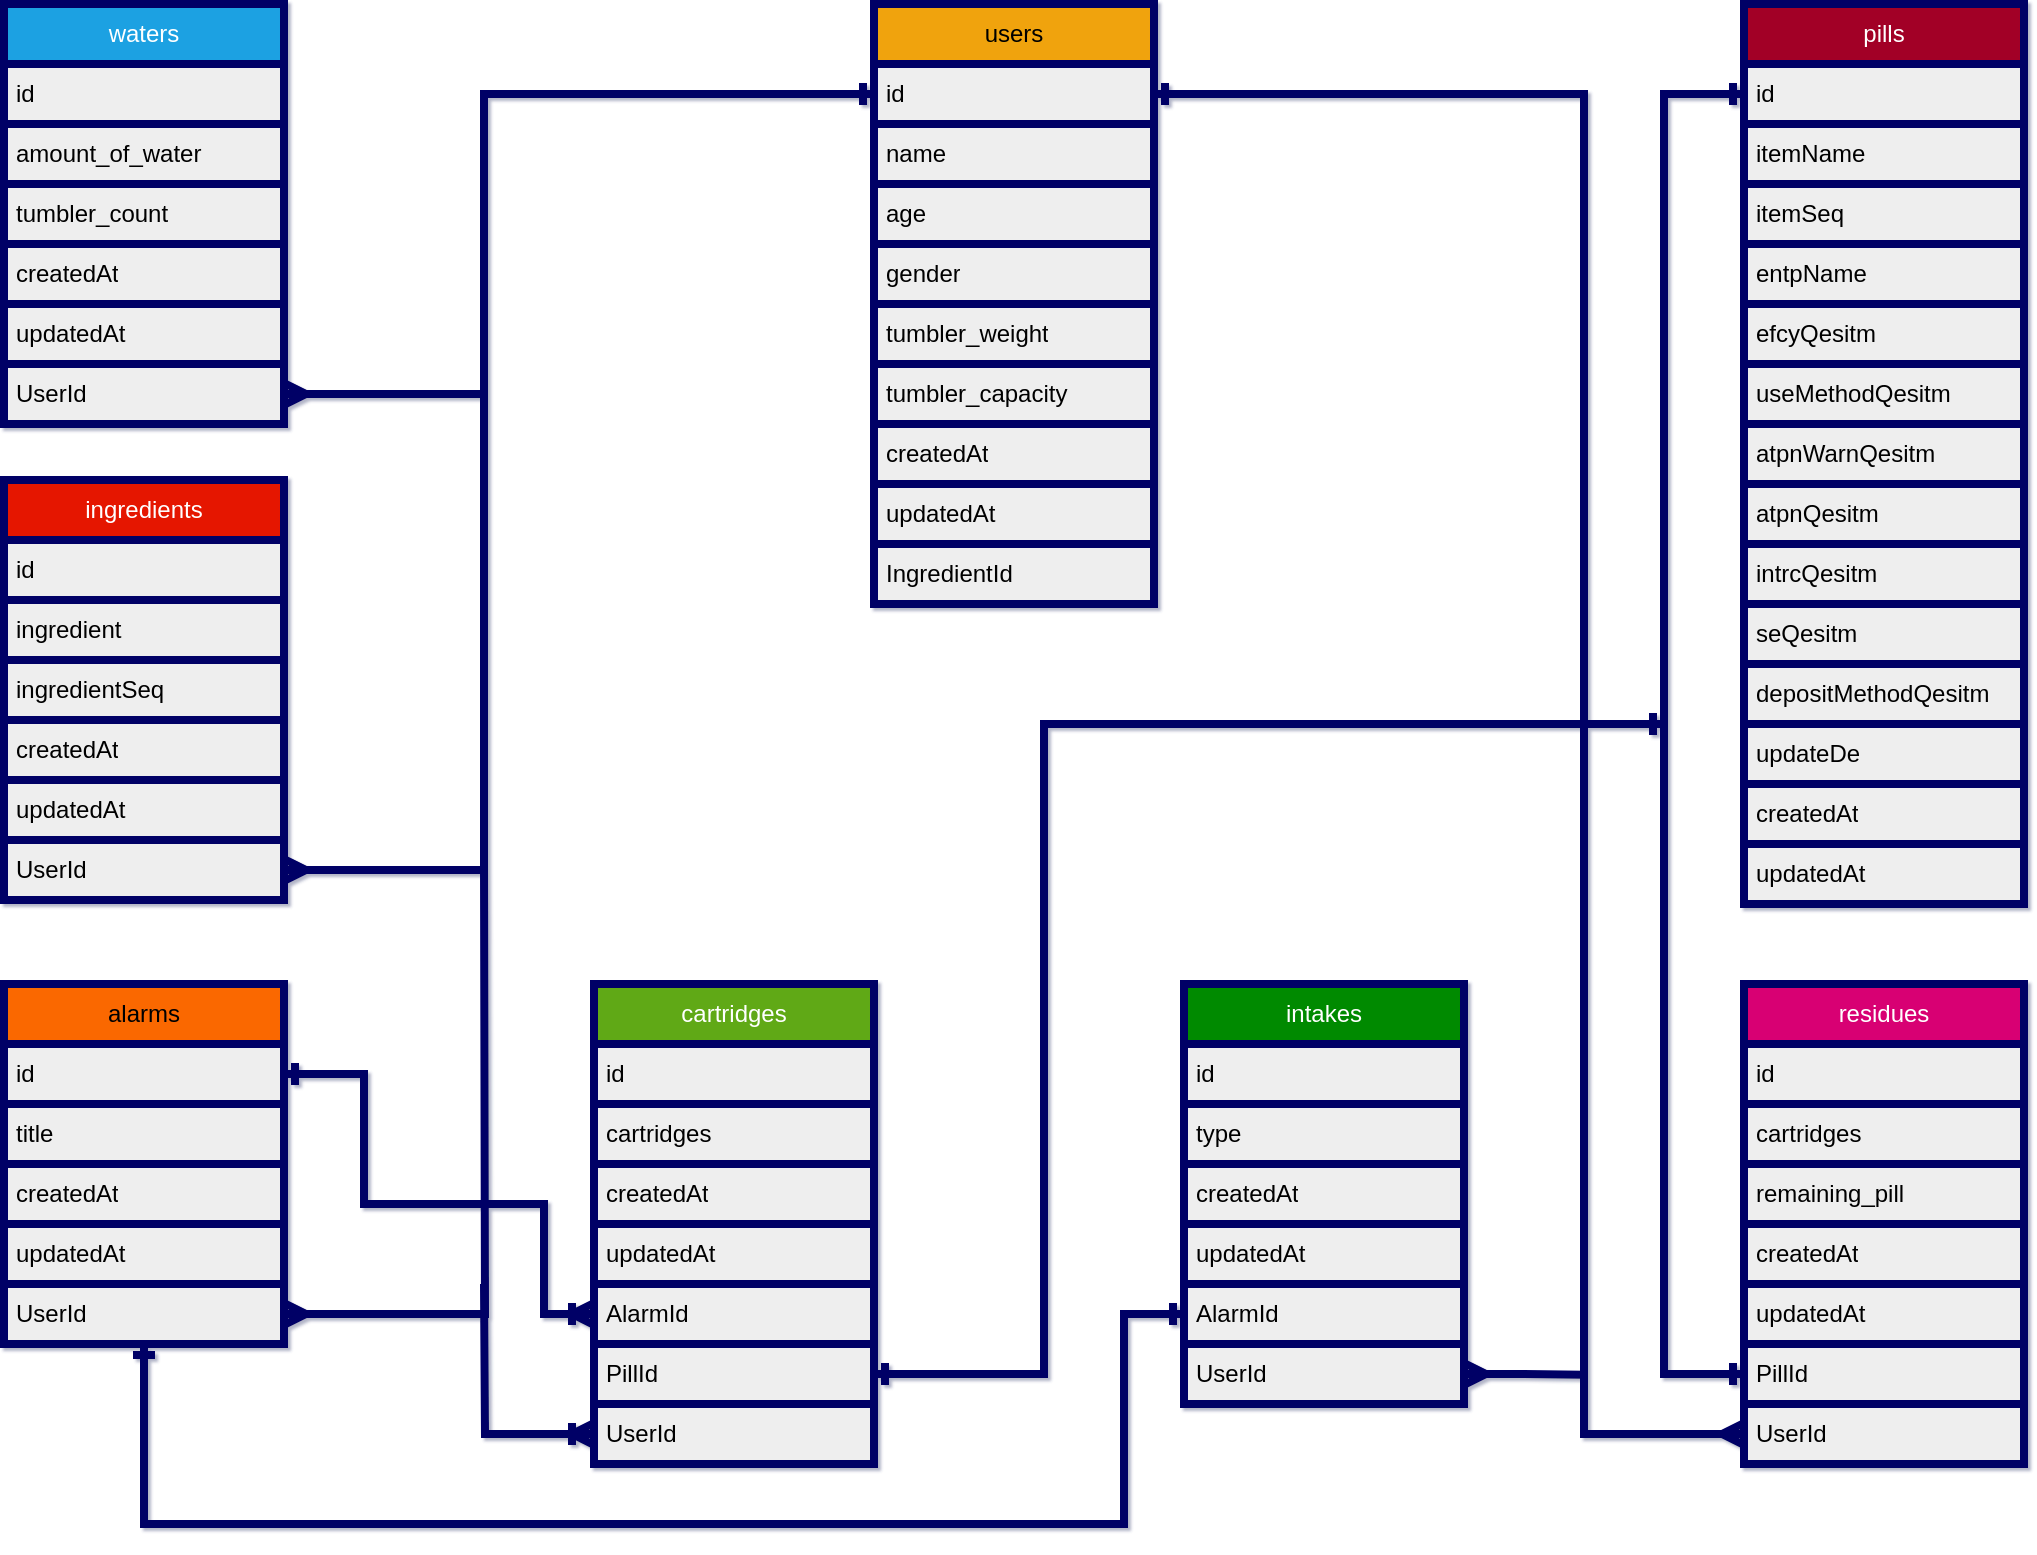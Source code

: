 <mxfile version="21.3.2" type="device">
  <diagram name="페이지-1" id="ETRThlAiUq_ah4xqEtoa">
    <mxGraphModel dx="1590" dy="928" grid="1" gridSize="10" guides="1" tooltips="1" connect="1" arrows="1" fold="1" page="1" pageScale="1" pageWidth="1169" pageHeight="827" background="#ffffff" math="0" shadow="1">
      <root>
        <mxCell id="0" />
        <mxCell id="1" parent="0" />
        <mxCell id="LGuAcs8qN6pVKjw_ZR8R-1" value="alarms" style="swimlane;fontStyle=0;childLayout=stackLayout;horizontal=1;startSize=30;horizontalStack=0;resizeParent=1;resizeParentMax=0;resizeLast=0;collapsible=1;marginBottom=0;whiteSpace=wrap;html=1;fillColor=#fa6800;fontColor=#000000;strokeColor=#000066;strokeWidth=4;" vertex="1" parent="1">
          <mxGeometry x="80" y="520" width="140" height="180" as="geometry" />
        </mxCell>
        <mxCell id="LGuAcs8qN6pVKjw_ZR8R-2" value="id" style="text;strokeColor=#000066;fillColor=#eeeeee;align=left;verticalAlign=middle;spacingLeft=4;spacingRight=4;overflow=hidden;points=[[0,0.5],[1,0.5]];portConstraint=eastwest;rotatable=0;whiteSpace=wrap;html=1;strokeWidth=4;fontColor=#000000;" vertex="1" parent="LGuAcs8qN6pVKjw_ZR8R-1">
          <mxGeometry y="30" width="140" height="30" as="geometry" />
        </mxCell>
        <mxCell id="LGuAcs8qN6pVKjw_ZR8R-3" value="title" style="text;strokeColor=#000066;fillColor=#eeeeee;align=left;verticalAlign=middle;spacingLeft=4;spacingRight=4;overflow=hidden;points=[[0,0.5],[1,0.5]];portConstraint=eastwest;rotatable=0;whiteSpace=wrap;html=1;strokeWidth=4;fontColor=#000000;" vertex="1" parent="LGuAcs8qN6pVKjw_ZR8R-1">
          <mxGeometry y="60" width="140" height="30" as="geometry" />
        </mxCell>
        <mxCell id="LGuAcs8qN6pVKjw_ZR8R-4" value="createdAt" style="text;strokeColor=#000066;fillColor=#eeeeee;align=left;verticalAlign=middle;spacingLeft=4;spacingRight=4;overflow=hidden;points=[[0,0.5],[1,0.5]];portConstraint=eastwest;rotatable=0;whiteSpace=wrap;html=1;strokeWidth=4;fontColor=#000000;" vertex="1" parent="LGuAcs8qN6pVKjw_ZR8R-1">
          <mxGeometry y="90" width="140" height="30" as="geometry" />
        </mxCell>
        <mxCell id="LGuAcs8qN6pVKjw_ZR8R-6" value="updatedAt" style="text;strokeColor=#000066;fillColor=#eeeeee;align=left;verticalAlign=middle;spacingLeft=4;spacingRight=4;overflow=hidden;points=[[0,0.5],[1,0.5]];portConstraint=eastwest;rotatable=0;whiteSpace=wrap;html=1;strokeWidth=4;fontColor=#000000;" vertex="1" parent="LGuAcs8qN6pVKjw_ZR8R-1">
          <mxGeometry y="120" width="140" height="30" as="geometry" />
        </mxCell>
        <mxCell id="LGuAcs8qN6pVKjw_ZR8R-73" style="edgeStyle=orthogonalEdgeStyle;rounded=0;orthogonalLoop=1;jettySize=auto;html=1;exitX=1;exitY=0.5;exitDx=0;exitDy=0;endArrow=none;endFill=0;startArrow=ERmany;startFill=0;strokeWidth=4;strokeColor=#000066;" edge="1" parent="LGuAcs8qN6pVKjw_ZR8R-1" source="LGuAcs8qN6pVKjw_ZR8R-7">
          <mxGeometry relative="1" as="geometry">
            <mxPoint x="240" y="-60" as="targetPoint" />
          </mxGeometry>
        </mxCell>
        <mxCell id="LGuAcs8qN6pVKjw_ZR8R-7" value="UserId" style="text;strokeColor=#000066;fillColor=#eeeeee;align=left;verticalAlign=middle;spacingLeft=4;spacingRight=4;overflow=hidden;points=[[0,0.5],[1,0.5]];portConstraint=eastwest;rotatable=0;whiteSpace=wrap;html=1;strokeWidth=4;fontColor=#000000;" vertex="1" parent="LGuAcs8qN6pVKjw_ZR8R-1">
          <mxGeometry y="150" width="140" height="30" as="geometry" />
        </mxCell>
        <mxCell id="LGuAcs8qN6pVKjw_ZR8R-5" value="cartridges" style="swimlane;fontStyle=0;childLayout=stackLayout;horizontal=1;startSize=30;horizontalStack=0;resizeParent=1;resizeParentMax=0;resizeLast=0;collapsible=1;marginBottom=0;whiteSpace=wrap;html=1;fillColor=#60a917;fontColor=#ffffff;strokeColor=#000066;strokeWidth=4;" vertex="1" parent="1">
          <mxGeometry x="375" y="520" width="140" height="240" as="geometry" />
        </mxCell>
        <mxCell id="LGuAcs8qN6pVKjw_ZR8R-8" value="id" style="text;strokeColor=#000066;fillColor=#eeeeee;align=left;verticalAlign=middle;spacingLeft=4;spacingRight=4;overflow=hidden;points=[[0,0.5],[1,0.5]];portConstraint=eastwest;rotatable=0;whiteSpace=wrap;html=1;strokeWidth=4;fontColor=#000000;" vertex="1" parent="LGuAcs8qN6pVKjw_ZR8R-5">
          <mxGeometry y="30" width="140" height="30" as="geometry" />
        </mxCell>
        <mxCell id="LGuAcs8qN6pVKjw_ZR8R-10" value="cartridges" style="text;strokeColor=#000066;fillColor=#eeeeee;align=left;verticalAlign=middle;spacingLeft=4;spacingRight=4;overflow=hidden;points=[[0,0.5],[1,0.5]];portConstraint=eastwest;rotatable=0;whiteSpace=wrap;html=1;strokeWidth=4;fontColor=#000000;" vertex="1" parent="LGuAcs8qN6pVKjw_ZR8R-5">
          <mxGeometry y="60" width="140" height="30" as="geometry" />
        </mxCell>
        <mxCell id="LGuAcs8qN6pVKjw_ZR8R-33" value="createdAt" style="text;strokeColor=#000066;fillColor=#eeeeee;align=left;verticalAlign=middle;spacingLeft=4;spacingRight=4;overflow=hidden;points=[[0,0.5],[1,0.5]];portConstraint=eastwest;rotatable=0;whiteSpace=wrap;html=1;strokeWidth=4;fontColor=#000000;" vertex="1" parent="LGuAcs8qN6pVKjw_ZR8R-5">
          <mxGeometry y="90" width="140" height="30" as="geometry" />
        </mxCell>
        <mxCell id="LGuAcs8qN6pVKjw_ZR8R-34" value="updatedAt" style="text;strokeColor=#000066;fillColor=#eeeeee;align=left;verticalAlign=middle;spacingLeft=4;spacingRight=4;overflow=hidden;points=[[0,0.5],[1,0.5]];portConstraint=eastwest;rotatable=0;whiteSpace=wrap;html=1;strokeWidth=4;fontColor=#000000;" vertex="1" parent="LGuAcs8qN6pVKjw_ZR8R-5">
          <mxGeometry y="120" width="140" height="30" as="geometry" />
        </mxCell>
        <mxCell id="LGuAcs8qN6pVKjw_ZR8R-11" value="AlarmId" style="text;strokeColor=#000066;fillColor=#eeeeee;align=left;verticalAlign=middle;spacingLeft=4;spacingRight=4;overflow=hidden;points=[[0,0.5],[1,0.5]];portConstraint=eastwest;rotatable=0;whiteSpace=wrap;html=1;strokeWidth=4;fontColor=#000000;" vertex="1" parent="LGuAcs8qN6pVKjw_ZR8R-5">
          <mxGeometry y="150" width="140" height="30" as="geometry" />
        </mxCell>
        <mxCell id="LGuAcs8qN6pVKjw_ZR8R-12" value="PillId" style="text;strokeColor=#000066;fillColor=#eeeeee;align=left;verticalAlign=middle;spacingLeft=4;spacingRight=4;overflow=hidden;points=[[0,0.5],[1,0.5]];portConstraint=eastwest;rotatable=0;whiteSpace=wrap;html=1;strokeWidth=4;fontColor=#000000;" vertex="1" parent="LGuAcs8qN6pVKjw_ZR8R-5">
          <mxGeometry y="180" width="140" height="30" as="geometry" />
        </mxCell>
        <mxCell id="LGuAcs8qN6pVKjw_ZR8R-74" style="edgeStyle=orthogonalEdgeStyle;rounded=0;orthogonalLoop=1;jettySize=auto;html=1;exitX=0;exitY=0.5;exitDx=0;exitDy=0;endArrow=none;endFill=0;startArrow=ERoneToMany;startFill=0;strokeWidth=4;strokeColor=#000066;" edge="1" parent="LGuAcs8qN6pVKjw_ZR8R-5" source="LGuAcs8qN6pVKjw_ZR8R-22">
          <mxGeometry relative="1" as="geometry">
            <mxPoint x="-55" y="150" as="targetPoint" />
          </mxGeometry>
        </mxCell>
        <mxCell id="LGuAcs8qN6pVKjw_ZR8R-22" value="UserId" style="text;strokeColor=#000066;fillColor=#eeeeee;align=left;verticalAlign=middle;spacingLeft=4;spacingRight=4;overflow=hidden;points=[[0,0.5],[1,0.5]];portConstraint=eastwest;rotatable=0;whiteSpace=wrap;html=1;strokeWidth=4;fontColor=#000000;" vertex="1" parent="LGuAcs8qN6pVKjw_ZR8R-5">
          <mxGeometry y="210" width="140" height="30" as="geometry" />
        </mxCell>
        <mxCell id="LGuAcs8qN6pVKjw_ZR8R-9" value="ingredients" style="swimlane;fontStyle=0;childLayout=stackLayout;horizontal=1;startSize=30;horizontalStack=0;resizeParent=1;resizeParentMax=0;resizeLast=0;collapsible=1;marginBottom=0;whiteSpace=wrap;html=1;fillColor=#e51400;fontColor=#ffffff;strokeColor=#000066;strokeWidth=4;" vertex="1" parent="1">
          <mxGeometry x="80" y="268" width="140" height="210" as="geometry" />
        </mxCell>
        <mxCell id="LGuAcs8qN6pVKjw_ZR8R-50" value="id" style="text;strokeColor=#000066;fillColor=#eeeeee;align=left;verticalAlign=middle;spacingLeft=4;spacingRight=4;overflow=hidden;points=[[0,0.5],[1,0.5]];portConstraint=eastwest;rotatable=0;whiteSpace=wrap;html=1;strokeWidth=4;fontColor=#000000;" vertex="1" parent="LGuAcs8qN6pVKjw_ZR8R-9">
          <mxGeometry y="30" width="140" height="30" as="geometry" />
        </mxCell>
        <mxCell id="LGuAcs8qN6pVKjw_ZR8R-47" value="ingredient" style="text;strokeColor=#000066;fillColor=#eeeeee;align=left;verticalAlign=middle;spacingLeft=4;spacingRight=4;overflow=hidden;points=[[0,0.5],[1,0.5]];portConstraint=eastwest;rotatable=0;whiteSpace=wrap;html=1;strokeWidth=4;fontColor=#000000;" vertex="1" parent="LGuAcs8qN6pVKjw_ZR8R-9">
          <mxGeometry y="60" width="140" height="30" as="geometry" />
        </mxCell>
        <mxCell id="LGuAcs8qN6pVKjw_ZR8R-48" value="ingredientSeq" style="text;strokeColor=#000066;fillColor=#eeeeee;align=left;verticalAlign=middle;spacingLeft=4;spacingRight=4;overflow=hidden;points=[[0,0.5],[1,0.5]];portConstraint=eastwest;rotatable=0;whiteSpace=wrap;html=1;strokeWidth=4;fontColor=#000000;" vertex="1" parent="LGuAcs8qN6pVKjw_ZR8R-9">
          <mxGeometry y="90" width="140" height="30" as="geometry" />
        </mxCell>
        <mxCell id="LGuAcs8qN6pVKjw_ZR8R-35" value="createdAt" style="text;strokeColor=#000066;fillColor=#eeeeee;align=left;verticalAlign=middle;spacingLeft=4;spacingRight=4;overflow=hidden;points=[[0,0.5],[1,0.5]];portConstraint=eastwest;rotatable=0;whiteSpace=wrap;html=1;strokeWidth=4;fontColor=#000000;" vertex="1" parent="LGuAcs8qN6pVKjw_ZR8R-9">
          <mxGeometry y="120" width="140" height="30" as="geometry" />
        </mxCell>
        <mxCell id="LGuAcs8qN6pVKjw_ZR8R-36" value="updatedAt" style="text;strokeColor=#000066;fillColor=#eeeeee;align=left;verticalAlign=middle;spacingLeft=4;spacingRight=4;overflow=hidden;points=[[0,0.5],[1,0.5]];portConstraint=eastwest;rotatable=0;whiteSpace=wrap;html=1;strokeWidth=4;fontColor=#000000;" vertex="1" parent="LGuAcs8qN6pVKjw_ZR8R-9">
          <mxGeometry y="150" width="140" height="30" as="geometry" />
        </mxCell>
        <mxCell id="LGuAcs8qN6pVKjw_ZR8R-72" style="edgeStyle=orthogonalEdgeStyle;rounded=0;orthogonalLoop=1;jettySize=auto;html=1;strokeColor=#000066;exitX=1;exitY=0.5;exitDx=0;exitDy=0;startArrow=ERmany;startFill=0;endArrow=none;endFill=0;strokeWidth=4;" edge="1" parent="LGuAcs8qN6pVKjw_ZR8R-9" source="LGuAcs8qN6pVKjw_ZR8R-49">
          <mxGeometry relative="1" as="geometry">
            <mxPoint x="240" y="-48" as="targetPoint" />
            <mxPoint x="160" y="192" as="sourcePoint" />
            <Array as="points">
              <mxPoint x="240" y="195" />
            </Array>
          </mxGeometry>
        </mxCell>
        <mxCell id="LGuAcs8qN6pVKjw_ZR8R-49" value="UserId" style="text;strokeColor=#000066;fillColor=#eeeeee;align=left;verticalAlign=middle;spacingLeft=4;spacingRight=4;overflow=hidden;points=[[0,0.5],[1,0.5]];portConstraint=eastwest;rotatable=0;whiteSpace=wrap;html=1;strokeWidth=4;fontColor=#000000;" vertex="1" parent="LGuAcs8qN6pVKjw_ZR8R-9">
          <mxGeometry y="180" width="140" height="30" as="geometry" />
        </mxCell>
        <mxCell id="LGuAcs8qN6pVKjw_ZR8R-13" value="intakes" style="swimlane;fontStyle=0;childLayout=stackLayout;horizontal=1;startSize=30;horizontalStack=0;resizeParent=1;resizeParentMax=0;resizeLast=0;collapsible=1;marginBottom=0;whiteSpace=wrap;html=1;fillColor=#008a00;fontColor=#ffffff;strokeColor=#000066;strokeWidth=4;" vertex="1" parent="1">
          <mxGeometry x="670" y="520" width="140" height="210" as="geometry" />
        </mxCell>
        <mxCell id="LGuAcs8qN6pVKjw_ZR8R-14" value="id" style="text;strokeColor=#000066;fillColor=#eeeeee;align=left;verticalAlign=middle;spacingLeft=4;spacingRight=4;overflow=hidden;points=[[0,0.5],[1,0.5]];portConstraint=eastwest;rotatable=0;whiteSpace=wrap;html=1;strokeWidth=4;fontColor=#000000;" vertex="1" parent="LGuAcs8qN6pVKjw_ZR8R-13">
          <mxGeometry y="30" width="140" height="30" as="geometry" />
        </mxCell>
        <mxCell id="LGuAcs8qN6pVKjw_ZR8R-15" value="type" style="text;strokeColor=#000066;fillColor=#eeeeee;align=left;verticalAlign=middle;spacingLeft=4;spacingRight=4;overflow=hidden;points=[[0,0.5],[1,0.5]];portConstraint=eastwest;rotatable=0;whiteSpace=wrap;html=1;strokeWidth=4;fontColor=#000000;" vertex="1" parent="LGuAcs8qN6pVKjw_ZR8R-13">
          <mxGeometry y="60" width="140" height="30" as="geometry" />
        </mxCell>
        <mxCell id="LGuAcs8qN6pVKjw_ZR8R-44" value="createdAt" style="text;strokeColor=#000066;fillColor=#eeeeee;align=left;verticalAlign=middle;spacingLeft=4;spacingRight=4;overflow=hidden;points=[[0,0.5],[1,0.5]];portConstraint=eastwest;rotatable=0;whiteSpace=wrap;html=1;strokeWidth=4;fontColor=#000000;" vertex="1" parent="LGuAcs8qN6pVKjw_ZR8R-13">
          <mxGeometry y="90" width="140" height="30" as="geometry" />
        </mxCell>
        <mxCell id="LGuAcs8qN6pVKjw_ZR8R-37" value="updatedAt" style="text;strokeColor=#000066;fillColor=#eeeeee;align=left;verticalAlign=middle;spacingLeft=4;spacingRight=4;overflow=hidden;points=[[0,0.5],[1,0.5]];portConstraint=eastwest;rotatable=0;whiteSpace=wrap;html=1;strokeWidth=4;fontColor=#000000;" vertex="1" parent="LGuAcs8qN6pVKjw_ZR8R-13">
          <mxGeometry y="120" width="140" height="30" as="geometry" />
        </mxCell>
        <mxCell id="LGuAcs8qN6pVKjw_ZR8R-16" value="AlarmId" style="text;strokeColor=#000066;fillColor=#eeeeee;align=left;verticalAlign=middle;spacingLeft=4;spacingRight=4;overflow=hidden;points=[[0,0.5],[1,0.5]];portConstraint=eastwest;rotatable=0;whiteSpace=wrap;html=1;strokeWidth=4;fontColor=#000000;" vertex="1" parent="LGuAcs8qN6pVKjw_ZR8R-13">
          <mxGeometry y="150" width="140" height="30" as="geometry" />
        </mxCell>
        <mxCell id="LGuAcs8qN6pVKjw_ZR8R-78" style="edgeStyle=orthogonalEdgeStyle;rounded=0;orthogonalLoop=1;jettySize=auto;html=1;exitX=1;exitY=0.5;exitDx=0;exitDy=0;endArrow=none;endFill=0;startArrow=ERmany;startFill=0;strokeWidth=4;strokeColor=#000066;" edge="1" parent="LGuAcs8qN6pVKjw_ZR8R-13" source="LGuAcs8qN6pVKjw_ZR8R-18">
          <mxGeometry relative="1" as="geometry">
            <mxPoint x="200" y="195.429" as="targetPoint" />
          </mxGeometry>
        </mxCell>
        <mxCell id="LGuAcs8qN6pVKjw_ZR8R-18" value="UserId" style="text;strokeColor=#000066;fillColor=#eeeeee;align=left;verticalAlign=middle;spacingLeft=4;spacingRight=4;overflow=hidden;points=[[0,0.5],[1,0.5]];portConstraint=eastwest;rotatable=0;whiteSpace=wrap;html=1;strokeWidth=4;fontColor=#000000;" vertex="1" parent="LGuAcs8qN6pVKjw_ZR8R-13">
          <mxGeometry y="180" width="140" height="30" as="geometry" />
        </mxCell>
        <mxCell id="LGuAcs8qN6pVKjw_ZR8R-17" value="pills" style="swimlane;fontStyle=0;childLayout=stackLayout;horizontal=1;startSize=30;horizontalStack=0;resizeParent=1;resizeParentMax=0;resizeLast=0;collapsible=1;marginBottom=0;whiteSpace=wrap;html=1;fillColor=#a20025;fontColor=#ffffff;strokeColor=#000066;strokeWidth=4;" vertex="1" parent="1">
          <mxGeometry x="950" y="30" width="140" height="450" as="geometry" />
        </mxCell>
        <mxCell id="LGuAcs8qN6pVKjw_ZR8R-19" value="id" style="text;strokeColor=#000066;fillColor=#eeeeee;align=left;verticalAlign=middle;spacingLeft=4;spacingRight=4;overflow=hidden;points=[[0,0.5],[1,0.5]];portConstraint=eastwest;rotatable=0;whiteSpace=wrap;html=1;strokeWidth=4;fontColor=#000000;" vertex="1" parent="LGuAcs8qN6pVKjw_ZR8R-17">
          <mxGeometry y="30" width="140" height="30" as="geometry" />
        </mxCell>
        <mxCell id="LGuAcs8qN6pVKjw_ZR8R-20" value="itemName" style="text;strokeColor=#000066;fillColor=#eeeeee;align=left;verticalAlign=middle;spacingLeft=4;spacingRight=4;overflow=hidden;points=[[0,0.5],[1,0.5]];portConstraint=eastwest;rotatable=0;whiteSpace=wrap;html=1;strokeWidth=4;fontColor=#000000;" vertex="1" parent="LGuAcs8qN6pVKjw_ZR8R-17">
          <mxGeometry y="60" width="140" height="30" as="geometry" />
        </mxCell>
        <mxCell id="LGuAcs8qN6pVKjw_ZR8R-57" value="itemSeq" style="text;strokeColor=#000066;fillColor=#eeeeee;align=left;verticalAlign=middle;spacingLeft=4;spacingRight=4;overflow=hidden;points=[[0,0.5],[1,0.5]];portConstraint=eastwest;rotatable=0;whiteSpace=wrap;html=1;strokeWidth=4;fontColor=#000000;" vertex="1" parent="LGuAcs8qN6pVKjw_ZR8R-17">
          <mxGeometry y="90" width="140" height="30" as="geometry" />
        </mxCell>
        <mxCell id="LGuAcs8qN6pVKjw_ZR8R-56" value="entpName" style="text;strokeColor=#000066;fillColor=#eeeeee;align=left;verticalAlign=middle;spacingLeft=4;spacingRight=4;overflow=hidden;points=[[0,0.5],[1,0.5]];portConstraint=eastwest;rotatable=0;whiteSpace=wrap;html=1;strokeWidth=4;fontColor=#000000;" vertex="1" parent="LGuAcs8qN6pVKjw_ZR8R-17">
          <mxGeometry y="120" width="140" height="30" as="geometry" />
        </mxCell>
        <mxCell id="LGuAcs8qN6pVKjw_ZR8R-55" value="efcyQesitm" style="text;strokeColor=#000066;fillColor=#eeeeee;align=left;verticalAlign=middle;spacingLeft=4;spacingRight=4;overflow=hidden;points=[[0,0.5],[1,0.5]];portConstraint=eastwest;rotatable=0;whiteSpace=wrap;html=1;strokeWidth=4;fontColor=#000000;" vertex="1" parent="LGuAcs8qN6pVKjw_ZR8R-17">
          <mxGeometry y="150" width="140" height="30" as="geometry" />
        </mxCell>
        <mxCell id="LGuAcs8qN6pVKjw_ZR8R-52" value="useMethodQesitm" style="text;strokeColor=#000066;fillColor=#eeeeee;align=left;verticalAlign=middle;spacingLeft=4;spacingRight=4;overflow=hidden;points=[[0,0.5],[1,0.5]];portConstraint=eastwest;rotatable=0;whiteSpace=wrap;html=1;strokeWidth=4;fontColor=#000000;" vertex="1" parent="LGuAcs8qN6pVKjw_ZR8R-17">
          <mxGeometry y="180" width="140" height="30" as="geometry" />
        </mxCell>
        <mxCell id="LGuAcs8qN6pVKjw_ZR8R-51" value="atpnWarnQesitm" style="text;strokeColor=#000066;fillColor=#eeeeee;align=left;verticalAlign=middle;spacingLeft=4;spacingRight=4;overflow=hidden;points=[[0,0.5],[1,0.5]];portConstraint=eastwest;rotatable=0;whiteSpace=wrap;html=1;strokeWidth=4;fontColor=#000000;" vertex="1" parent="LGuAcs8qN6pVKjw_ZR8R-17">
          <mxGeometry y="210" width="140" height="30" as="geometry" />
        </mxCell>
        <mxCell id="LGuAcs8qN6pVKjw_ZR8R-54" value="atpnQesitm" style="text;strokeColor=#000066;fillColor=#eeeeee;align=left;verticalAlign=middle;spacingLeft=4;spacingRight=4;overflow=hidden;points=[[0,0.5],[1,0.5]];portConstraint=eastwest;rotatable=0;whiteSpace=wrap;html=1;strokeWidth=4;fontColor=#000000;" vertex="1" parent="LGuAcs8qN6pVKjw_ZR8R-17">
          <mxGeometry y="240" width="140" height="30" as="geometry" />
        </mxCell>
        <mxCell id="LGuAcs8qN6pVKjw_ZR8R-53" value="intrcQesitm" style="text;strokeColor=#000066;fillColor=#eeeeee;align=left;verticalAlign=middle;spacingLeft=4;spacingRight=4;overflow=hidden;points=[[0,0.5],[1,0.5]];portConstraint=eastwest;rotatable=0;whiteSpace=wrap;html=1;strokeWidth=4;fontColor=#000000;" vertex="1" parent="LGuAcs8qN6pVKjw_ZR8R-17">
          <mxGeometry y="270" width="140" height="30" as="geometry" />
        </mxCell>
        <mxCell id="LGuAcs8qN6pVKjw_ZR8R-58" value="seQesitm" style="text;strokeColor=#000066;fillColor=#eeeeee;align=left;verticalAlign=middle;spacingLeft=4;spacingRight=4;overflow=hidden;points=[[0,0.5],[1,0.5]];portConstraint=eastwest;rotatable=0;whiteSpace=wrap;html=1;strokeWidth=4;fontColor=#000000;" vertex="1" parent="LGuAcs8qN6pVKjw_ZR8R-17">
          <mxGeometry y="300" width="140" height="30" as="geometry" />
        </mxCell>
        <mxCell id="LGuAcs8qN6pVKjw_ZR8R-59" value="depositMethodQesitm" style="text;strokeColor=#000066;fillColor=#eeeeee;align=left;verticalAlign=middle;spacingLeft=4;spacingRight=4;overflow=hidden;points=[[0,0.5],[1,0.5]];portConstraint=eastwest;rotatable=0;whiteSpace=wrap;html=1;strokeWidth=4;fontColor=#000000;" vertex="1" parent="LGuAcs8qN6pVKjw_ZR8R-17">
          <mxGeometry y="330" width="140" height="30" as="geometry" />
        </mxCell>
        <mxCell id="LGuAcs8qN6pVKjw_ZR8R-60" value="updateDe" style="text;strokeColor=#000066;fillColor=#eeeeee;align=left;verticalAlign=middle;spacingLeft=4;spacingRight=4;overflow=hidden;points=[[0,0.5],[1,0.5]];portConstraint=eastwest;rotatable=0;whiteSpace=wrap;html=1;strokeWidth=4;fontColor=#000000;" vertex="1" parent="LGuAcs8qN6pVKjw_ZR8R-17">
          <mxGeometry y="360" width="140" height="30" as="geometry" />
        </mxCell>
        <mxCell id="LGuAcs8qN6pVKjw_ZR8R-43" value="createdAt" style="text;strokeColor=#000066;fillColor=#eeeeee;align=left;verticalAlign=middle;spacingLeft=4;spacingRight=4;overflow=hidden;points=[[0,0.5],[1,0.5]];portConstraint=eastwest;rotatable=0;whiteSpace=wrap;html=1;strokeWidth=4;fontColor=#000000;" vertex="1" parent="LGuAcs8qN6pVKjw_ZR8R-17">
          <mxGeometry y="390" width="140" height="30" as="geometry" />
        </mxCell>
        <mxCell id="LGuAcs8qN6pVKjw_ZR8R-38" value="updatedAt" style="text;strokeColor=#000066;fillColor=#eeeeee;align=left;verticalAlign=middle;spacingLeft=4;spacingRight=4;overflow=hidden;points=[[0,0.5],[1,0.5]];portConstraint=eastwest;rotatable=0;whiteSpace=wrap;html=1;strokeWidth=4;fontColor=#000000;" vertex="1" parent="LGuAcs8qN6pVKjw_ZR8R-17">
          <mxGeometry y="420" width="140" height="30" as="geometry" />
        </mxCell>
        <mxCell id="LGuAcs8qN6pVKjw_ZR8R-21" value="residues" style="swimlane;fontStyle=0;childLayout=stackLayout;horizontal=1;startSize=30;horizontalStack=0;resizeParent=1;resizeParentMax=0;resizeLast=0;collapsible=1;marginBottom=0;whiteSpace=wrap;html=1;fillColor=#d80073;fontColor=#ffffff;strokeColor=#000066;strokeWidth=4;" vertex="1" parent="1">
          <mxGeometry x="950" y="520" width="140" height="240" as="geometry" />
        </mxCell>
        <mxCell id="LGuAcs8qN6pVKjw_ZR8R-23" value="id" style="text;strokeColor=#000066;fillColor=#eeeeee;align=left;verticalAlign=middle;spacingLeft=4;spacingRight=4;overflow=hidden;points=[[0,0.5],[1,0.5]];portConstraint=eastwest;rotatable=0;whiteSpace=wrap;html=1;strokeWidth=4;fontColor=#000000;" vertex="1" parent="LGuAcs8qN6pVKjw_ZR8R-21">
          <mxGeometry y="30" width="140" height="30" as="geometry" />
        </mxCell>
        <mxCell id="LGuAcs8qN6pVKjw_ZR8R-61" value="cartridges" style="text;strokeColor=#000066;fillColor=#eeeeee;align=left;verticalAlign=middle;spacingLeft=4;spacingRight=4;overflow=hidden;points=[[0,0.5],[1,0.5]];portConstraint=eastwest;rotatable=0;whiteSpace=wrap;html=1;strokeWidth=4;fontColor=#000000;" vertex="1" parent="LGuAcs8qN6pVKjw_ZR8R-21">
          <mxGeometry y="60" width="140" height="30" as="geometry" />
        </mxCell>
        <mxCell id="LGuAcs8qN6pVKjw_ZR8R-24" value="remaining_pill" style="text;strokeColor=#000066;fillColor=#eeeeee;align=left;verticalAlign=middle;spacingLeft=4;spacingRight=4;overflow=hidden;points=[[0,0.5],[1,0.5]];portConstraint=eastwest;rotatable=0;whiteSpace=wrap;html=1;strokeWidth=4;fontColor=#000000;" vertex="1" parent="LGuAcs8qN6pVKjw_ZR8R-21">
          <mxGeometry y="90" width="140" height="30" as="geometry" />
        </mxCell>
        <mxCell id="LGuAcs8qN6pVKjw_ZR8R-42" value="createdAt" style="text;strokeColor=#000066;fillColor=#eeeeee;align=left;verticalAlign=middle;spacingLeft=4;spacingRight=4;overflow=hidden;points=[[0,0.5],[1,0.5]];portConstraint=eastwest;rotatable=0;whiteSpace=wrap;html=1;strokeWidth=4;fontColor=#000000;" vertex="1" parent="LGuAcs8qN6pVKjw_ZR8R-21">
          <mxGeometry y="120" width="140" height="30" as="geometry" />
        </mxCell>
        <mxCell id="LGuAcs8qN6pVKjw_ZR8R-39" value="updatedAt" style="text;strokeColor=#000066;fillColor=#eeeeee;align=left;verticalAlign=middle;spacingLeft=4;spacingRight=4;overflow=hidden;points=[[0,0.5],[1,0.5]];portConstraint=eastwest;rotatable=0;whiteSpace=wrap;html=1;strokeWidth=4;fontColor=#000000;" vertex="1" parent="LGuAcs8qN6pVKjw_ZR8R-21">
          <mxGeometry y="150" width="140" height="30" as="geometry" />
        </mxCell>
        <mxCell id="LGuAcs8qN6pVKjw_ZR8R-64" value="PillId" style="text;strokeColor=#000066;fillColor=#eeeeee;align=left;verticalAlign=middle;spacingLeft=4;spacingRight=4;overflow=hidden;points=[[0,0.5],[1,0.5]];portConstraint=eastwest;rotatable=0;whiteSpace=wrap;html=1;strokeWidth=4;fontColor=#000000;" vertex="1" parent="LGuAcs8qN6pVKjw_ZR8R-21">
          <mxGeometry y="180" width="140" height="30" as="geometry" />
        </mxCell>
        <mxCell id="LGuAcs8qN6pVKjw_ZR8R-63" value="UserId" style="text;strokeColor=#000066;fillColor=#eeeeee;align=left;verticalAlign=middle;spacingLeft=4;spacingRight=4;overflow=hidden;points=[[0,0.5],[1,0.5]];portConstraint=eastwest;rotatable=0;whiteSpace=wrap;html=1;strokeWidth=4;fontColor=#000000;" vertex="1" parent="LGuAcs8qN6pVKjw_ZR8R-21">
          <mxGeometry y="210" width="140" height="30" as="geometry" />
        </mxCell>
        <mxCell id="LGuAcs8qN6pVKjw_ZR8R-25" value="users" style="swimlane;fontStyle=0;childLayout=stackLayout;horizontal=1;startSize=30;horizontalStack=0;resizeParent=1;resizeParentMax=0;resizeLast=0;collapsible=1;marginBottom=0;whiteSpace=wrap;html=1;fillColor=#f0a30a;fontColor=#000000;strokeColor=#000066;strokeWidth=4;" vertex="1" parent="1">
          <mxGeometry x="515" y="30" width="140" height="300" as="geometry" />
        </mxCell>
        <mxCell id="LGuAcs8qN6pVKjw_ZR8R-26" value="id" style="text;strokeColor=#000066;fillColor=#eeeeee;align=left;verticalAlign=middle;spacingLeft=4;spacingRight=4;overflow=hidden;points=[[0,0.5],[1,0.5]];portConstraint=eastwest;rotatable=0;whiteSpace=wrap;html=1;strokeWidth=4;fontColor=#000000;" vertex="1" parent="LGuAcs8qN6pVKjw_ZR8R-25">
          <mxGeometry y="30" width="140" height="30" as="geometry" />
        </mxCell>
        <mxCell id="LGuAcs8qN6pVKjw_ZR8R-62" value="name" style="text;strokeColor=#000066;fillColor=#eeeeee;align=left;verticalAlign=middle;spacingLeft=4;spacingRight=4;overflow=hidden;points=[[0,0.5],[1,0.5]];portConstraint=eastwest;rotatable=0;whiteSpace=wrap;html=1;strokeWidth=4;fontColor=#000000;" vertex="1" parent="LGuAcs8qN6pVKjw_ZR8R-25">
          <mxGeometry y="60" width="140" height="30" as="geometry" />
        </mxCell>
        <mxCell id="LGuAcs8qN6pVKjw_ZR8R-68" value="age" style="text;strokeColor=#000066;fillColor=#eeeeee;align=left;verticalAlign=middle;spacingLeft=4;spacingRight=4;overflow=hidden;points=[[0,0.5],[1,0.5]];portConstraint=eastwest;rotatable=0;whiteSpace=wrap;html=1;strokeWidth=4;fontColor=#000000;" vertex="1" parent="LGuAcs8qN6pVKjw_ZR8R-25">
          <mxGeometry y="90" width="140" height="30" as="geometry" />
        </mxCell>
        <mxCell id="LGuAcs8qN6pVKjw_ZR8R-67" value="gender" style="text;strokeColor=#000066;fillColor=#eeeeee;align=left;verticalAlign=middle;spacingLeft=4;spacingRight=4;overflow=hidden;points=[[0,0.5],[1,0.5]];portConstraint=eastwest;rotatable=0;whiteSpace=wrap;html=1;strokeWidth=4;fontColor=#000000;" vertex="1" parent="LGuAcs8qN6pVKjw_ZR8R-25">
          <mxGeometry y="120" width="140" height="30" as="geometry" />
        </mxCell>
        <mxCell id="LGuAcs8qN6pVKjw_ZR8R-66" value="tumbler_weight" style="text;strokeColor=#000066;fillColor=#eeeeee;align=left;verticalAlign=middle;spacingLeft=4;spacingRight=4;overflow=hidden;points=[[0,0.5],[1,0.5]];portConstraint=eastwest;rotatable=0;whiteSpace=wrap;html=1;strokeWidth=4;fontColor=#000000;" vertex="1" parent="LGuAcs8qN6pVKjw_ZR8R-25">
          <mxGeometry y="150" width="140" height="30" as="geometry" />
        </mxCell>
        <mxCell id="LGuAcs8qN6pVKjw_ZR8R-65" value="tumbler_capacity" style="text;strokeColor=#000066;fillColor=#eeeeee;align=left;verticalAlign=middle;spacingLeft=4;spacingRight=4;overflow=hidden;points=[[0,0.5],[1,0.5]];portConstraint=eastwest;rotatable=0;whiteSpace=wrap;html=1;strokeWidth=4;fontColor=#000000;" vertex="1" parent="LGuAcs8qN6pVKjw_ZR8R-25">
          <mxGeometry y="180" width="140" height="30" as="geometry" />
        </mxCell>
        <mxCell id="LGuAcs8qN6pVKjw_ZR8R-46" value="createdAt" style="text;strokeColor=#000066;fillColor=#eeeeee;align=left;verticalAlign=middle;spacingLeft=4;spacingRight=4;overflow=hidden;points=[[0,0.5],[1,0.5]];portConstraint=eastwest;rotatable=0;whiteSpace=wrap;html=1;strokeWidth=4;fontColor=#000000;" vertex="1" parent="LGuAcs8qN6pVKjw_ZR8R-25">
          <mxGeometry y="210" width="140" height="30" as="geometry" />
        </mxCell>
        <mxCell id="LGuAcs8qN6pVKjw_ZR8R-40" value="updatedAt" style="text;strokeColor=#000066;fillColor=#eeeeee;align=left;verticalAlign=middle;spacingLeft=4;spacingRight=4;overflow=hidden;points=[[0,0.5],[1,0.5]];portConstraint=eastwest;rotatable=0;whiteSpace=wrap;html=1;strokeWidth=4;fontColor=#000000;" vertex="1" parent="LGuAcs8qN6pVKjw_ZR8R-25">
          <mxGeometry y="240" width="140" height="30" as="geometry" />
        </mxCell>
        <mxCell id="LGuAcs8qN6pVKjw_ZR8R-28" value="IngredientId" style="text;strokeColor=#000066;fillColor=#eeeeee;align=left;verticalAlign=middle;spacingLeft=4;spacingRight=4;overflow=hidden;points=[[0,0.5],[1,0.5]];portConstraint=eastwest;rotatable=0;whiteSpace=wrap;html=1;strokeWidth=4;fontColor=#000000;" vertex="1" parent="LGuAcs8qN6pVKjw_ZR8R-25">
          <mxGeometry y="270" width="140" height="30" as="geometry" />
        </mxCell>
        <mxCell id="LGuAcs8qN6pVKjw_ZR8R-29" value="waters" style="swimlane;fontStyle=0;childLayout=stackLayout;horizontal=1;startSize=30;horizontalStack=0;resizeParent=1;resizeParentMax=0;resizeLast=0;collapsible=1;marginBottom=0;whiteSpace=wrap;html=1;fillColor=#1ba1e2;strokeColor=#000066;fontColor=#ffffff;strokeWidth=4;" vertex="1" parent="1">
          <mxGeometry x="80" y="30" width="140" height="210" as="geometry" />
        </mxCell>
        <mxCell id="LGuAcs8qN6pVKjw_ZR8R-30" value="id" style="text;strokeColor=#000066;fillColor=#eeeeee;align=left;verticalAlign=middle;spacingLeft=4;spacingRight=4;overflow=hidden;points=[[0,0.5],[1,0.5]];portConstraint=eastwest;rotatable=0;whiteSpace=wrap;html=1;strokeWidth=4;fontColor=#000000;" vertex="1" parent="LGuAcs8qN6pVKjw_ZR8R-29">
          <mxGeometry y="30" width="140" height="30" as="geometry" />
        </mxCell>
        <mxCell id="LGuAcs8qN6pVKjw_ZR8R-31" value="amount_of_water" style="text;strokeColor=#000066;fillColor=#eeeeee;align=left;verticalAlign=middle;spacingLeft=4;spacingRight=4;overflow=hidden;points=[[0,0.5],[1,0.5]];portConstraint=eastwest;rotatable=0;whiteSpace=wrap;html=1;strokeWidth=4;fontColor=#000000;" vertex="1" parent="LGuAcs8qN6pVKjw_ZR8R-29">
          <mxGeometry y="60" width="140" height="30" as="geometry" />
        </mxCell>
        <mxCell id="LGuAcs8qN6pVKjw_ZR8R-32" value="tumbler_count" style="text;strokeColor=#000066;fillColor=#eeeeee;align=left;verticalAlign=middle;spacingLeft=4;spacingRight=4;overflow=hidden;points=[[0,0.5],[1,0.5]];portConstraint=eastwest;rotatable=0;whiteSpace=wrap;html=1;strokeWidth=4;fontColor=#000000;" vertex="1" parent="LGuAcs8qN6pVKjw_ZR8R-29">
          <mxGeometry y="90" width="140" height="30" as="geometry" />
        </mxCell>
        <mxCell id="LGuAcs8qN6pVKjw_ZR8R-45" value="createdAt" style="text;strokeColor=#000066;fillColor=#eeeeee;align=left;verticalAlign=middle;spacingLeft=4;spacingRight=4;overflow=hidden;points=[[0,0.5],[1,0.5]];portConstraint=eastwest;rotatable=0;whiteSpace=wrap;html=1;strokeWidth=4;fontColor=#000000;" vertex="1" parent="LGuAcs8qN6pVKjw_ZR8R-29">
          <mxGeometry y="120" width="140" height="30" as="geometry" />
        </mxCell>
        <mxCell id="LGuAcs8qN6pVKjw_ZR8R-41" value="updatedAt" style="text;strokeColor=#000066;fillColor=#eeeeee;align=left;verticalAlign=middle;spacingLeft=4;spacingRight=4;overflow=hidden;points=[[0,0.5],[1,0.5]];portConstraint=eastwest;rotatable=0;whiteSpace=wrap;html=1;strokeWidth=4;fontColor=#000000;" vertex="1" parent="LGuAcs8qN6pVKjw_ZR8R-29">
          <mxGeometry y="150" width="140" height="30" as="geometry" />
        </mxCell>
        <mxCell id="LGuAcs8qN6pVKjw_ZR8R-69" value="UserId" style="text;strokeColor=#000066;fillColor=#eeeeee;align=left;verticalAlign=middle;spacingLeft=4;spacingRight=4;overflow=hidden;points=[[0,0.5],[1,0.5]];portConstraint=eastwest;rotatable=0;whiteSpace=wrap;html=1;strokeWidth=4;fontColor=#000000;" vertex="1" parent="LGuAcs8qN6pVKjw_ZR8R-29">
          <mxGeometry y="180" width="140" height="30" as="geometry" />
        </mxCell>
        <mxCell id="LGuAcs8qN6pVKjw_ZR8R-71" style="edgeStyle=orthogonalEdgeStyle;rounded=0;orthogonalLoop=1;jettySize=auto;html=1;exitX=0;exitY=0.5;exitDx=0;exitDy=0;entryX=1;entryY=0.5;entryDx=0;entryDy=0;endArrow=ERmany;endFill=0;startArrow=ERone;startFill=0;strokeWidth=4;strokeColor=#000066;" edge="1" parent="1" source="LGuAcs8qN6pVKjw_ZR8R-26" target="LGuAcs8qN6pVKjw_ZR8R-69">
          <mxGeometry relative="1" as="geometry">
            <Array as="points">
              <mxPoint x="320" y="75" />
              <mxPoint x="320" y="225" />
            </Array>
          </mxGeometry>
        </mxCell>
        <mxCell id="LGuAcs8qN6pVKjw_ZR8R-77" style="edgeStyle=orthogonalEdgeStyle;rounded=0;orthogonalLoop=1;jettySize=auto;html=1;exitX=1;exitY=0.5;exitDx=0;exitDy=0;startArrow=ERone;startFill=0;endArrow=ERmany;endFill=0;strokeWidth=4;strokeColor=#000066;" edge="1" parent="1" source="LGuAcs8qN6pVKjw_ZR8R-26" target="LGuAcs8qN6pVKjw_ZR8R-63">
          <mxGeometry relative="1" as="geometry">
            <Array as="points">
              <mxPoint x="870" y="75" />
              <mxPoint x="870" y="745" />
            </Array>
          </mxGeometry>
        </mxCell>
        <mxCell id="LGuAcs8qN6pVKjw_ZR8R-80" style="edgeStyle=orthogonalEdgeStyle;rounded=0;orthogonalLoop=1;jettySize=auto;html=1;exitX=0;exitY=0.5;exitDx=0;exitDy=0;entryX=0;entryY=0.5;entryDx=0;entryDy=0;endArrow=ERone;endFill=0;startArrow=ERone;startFill=0;strokeWidth=4;strokeColor=#000066;" edge="1" parent="1" source="LGuAcs8qN6pVKjw_ZR8R-19" target="LGuAcs8qN6pVKjw_ZR8R-64">
          <mxGeometry relative="1" as="geometry">
            <mxPoint x="920" y="630" as="targetPoint" />
            <Array as="points">
              <mxPoint x="910" y="75" />
              <mxPoint x="910" y="715" />
            </Array>
          </mxGeometry>
        </mxCell>
        <mxCell id="LGuAcs8qN6pVKjw_ZR8R-81" style="edgeStyle=orthogonalEdgeStyle;rounded=0;orthogonalLoop=1;jettySize=auto;html=1;exitX=1;exitY=0.5;exitDx=0;exitDy=0;startArrow=ERone;startFill=0;endArrow=ERone;endFill=0;strokeWidth=4;strokeColor=#000066;" edge="1" parent="1" source="LGuAcs8qN6pVKjw_ZR8R-12">
          <mxGeometry relative="1" as="geometry">
            <mxPoint x="910" y="390" as="targetPoint" />
            <Array as="points">
              <mxPoint x="600" y="715" />
              <mxPoint x="600" y="390" />
            </Array>
          </mxGeometry>
        </mxCell>
        <mxCell id="LGuAcs8qN6pVKjw_ZR8R-82" style="edgeStyle=orthogonalEdgeStyle;rounded=0;orthogonalLoop=1;jettySize=auto;html=1;exitX=0;exitY=0.5;exitDx=0;exitDy=0;endArrow=ERone;endFill=0;startArrow=ERone;startFill=0;strokeWidth=4;strokeColor=#000066;" edge="1" parent="1" source="LGuAcs8qN6pVKjw_ZR8R-16" target="LGuAcs8qN6pVKjw_ZR8R-7">
          <mxGeometry relative="1" as="geometry">
            <Array as="points">
              <mxPoint x="640" y="685" />
              <mxPoint x="640" y="790" />
              <mxPoint x="150" y="790" />
            </Array>
          </mxGeometry>
        </mxCell>
        <mxCell id="LGuAcs8qN6pVKjw_ZR8R-84" style="edgeStyle=orthogonalEdgeStyle;rounded=0;orthogonalLoop=1;jettySize=auto;html=1;exitX=0;exitY=0.5;exitDx=0;exitDy=0;entryX=1;entryY=0.5;entryDx=0;entryDy=0;endArrow=ERone;endFill=0;startArrow=ERoneToMany;startFill=0;strokeWidth=4;strokeColor=#000066;" edge="1" parent="1" source="LGuAcs8qN6pVKjw_ZR8R-11" target="LGuAcs8qN6pVKjw_ZR8R-2">
          <mxGeometry relative="1" as="geometry">
            <Array as="points">
              <mxPoint x="350" y="685" />
              <mxPoint x="350" y="630" />
              <mxPoint x="260" y="630" />
              <mxPoint x="260" y="565" />
            </Array>
          </mxGeometry>
        </mxCell>
      </root>
    </mxGraphModel>
  </diagram>
</mxfile>
